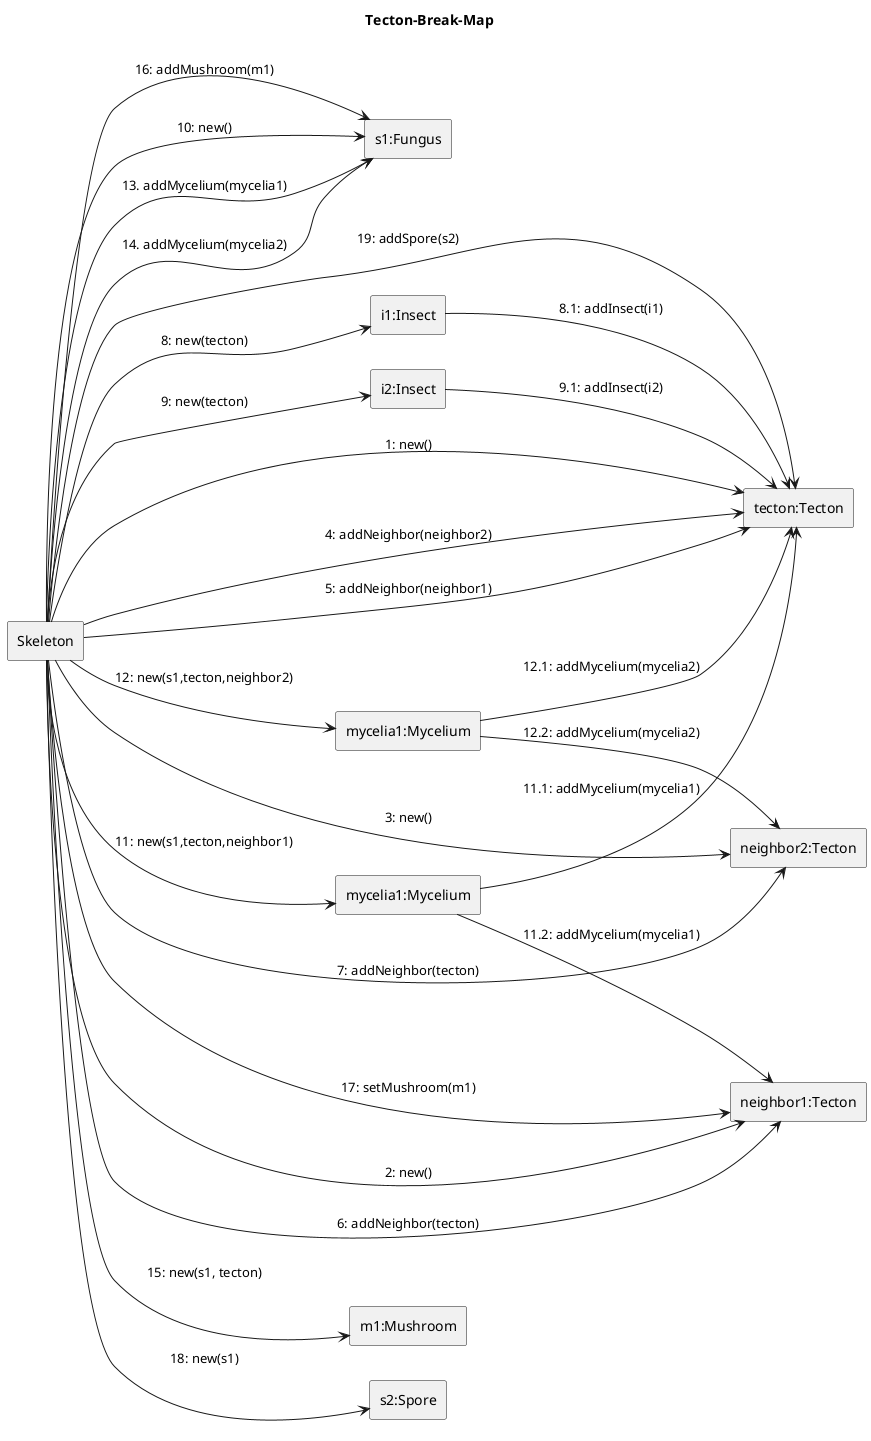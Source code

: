 @startuml Tecton-break/map 
left to right direction

title Tecton-Break-Map

rectangle Skeleton as S 

rectangle "s1:Fungus" as s1
rectangle "mycelia1:Mycelium" as mycelia1
rectangle "mycelia1:Mycelium" as mycelia2
rectangle "m1:Mushroom" as m1
rectangle "tecton:Tecton" as tecton
rectangle "neighbor1:Tecton" as neighbor1
rectangle "neighbor2:Tecton" as neighbor2
rectangle "i1:Insect" as i1
rectangle "i2:Insect" as i2
rectangle "s2:Spore" as s2

S --> tecton: 1: new()
S --> neighbor1: 2: new()
S --> neighbor2: 3: new()
S --> tecton: 4: addNeighbor(neighbor2)
S --> tecton: 5: addNeighbor(neighbor1)
S --> neighbor1: 6: addNeighbor(tecton)
S --> neighbor2: 7: addNeighbor(tecton)

S --> i1 : 8: new(tecton)
i1 --> tecton : 8.1: addInsect(i1)
S --> i2 : 9: new(tecton)
i2 --> tecton : 9.1: addInsect(i2)

S --> s1: 10: new()

S --> mycelia1: 11: new(s1,tecton,neighbor1)
mycelia1 --> tecton: 11.1: addMycelium(mycelia1)
mycelia1 --> neighbor1 : 11.2: addMycelium(mycelia1)

S --> mycelia2: 12: new(s1,tecton,neighbor2)
mycelia2 --> tecton: 12.1: addMycelium(mycelia2)
mycelia2 --> neighbor2 : 12.2: addMycelium(mycelia2)

S --> s1: 13. addMycelium(mycelia1)
S --> s1: 14. addMycelium(mycelia2)

S --> m1: 15: new(s1, tecton)
S --> s1: 16: addMushroom(m1)
S --> neighbor1: 17: setMushroom(m1)

S --> s2: 18: new(s1)
S --> tecton: 19: addSpore(s2)

@enduml